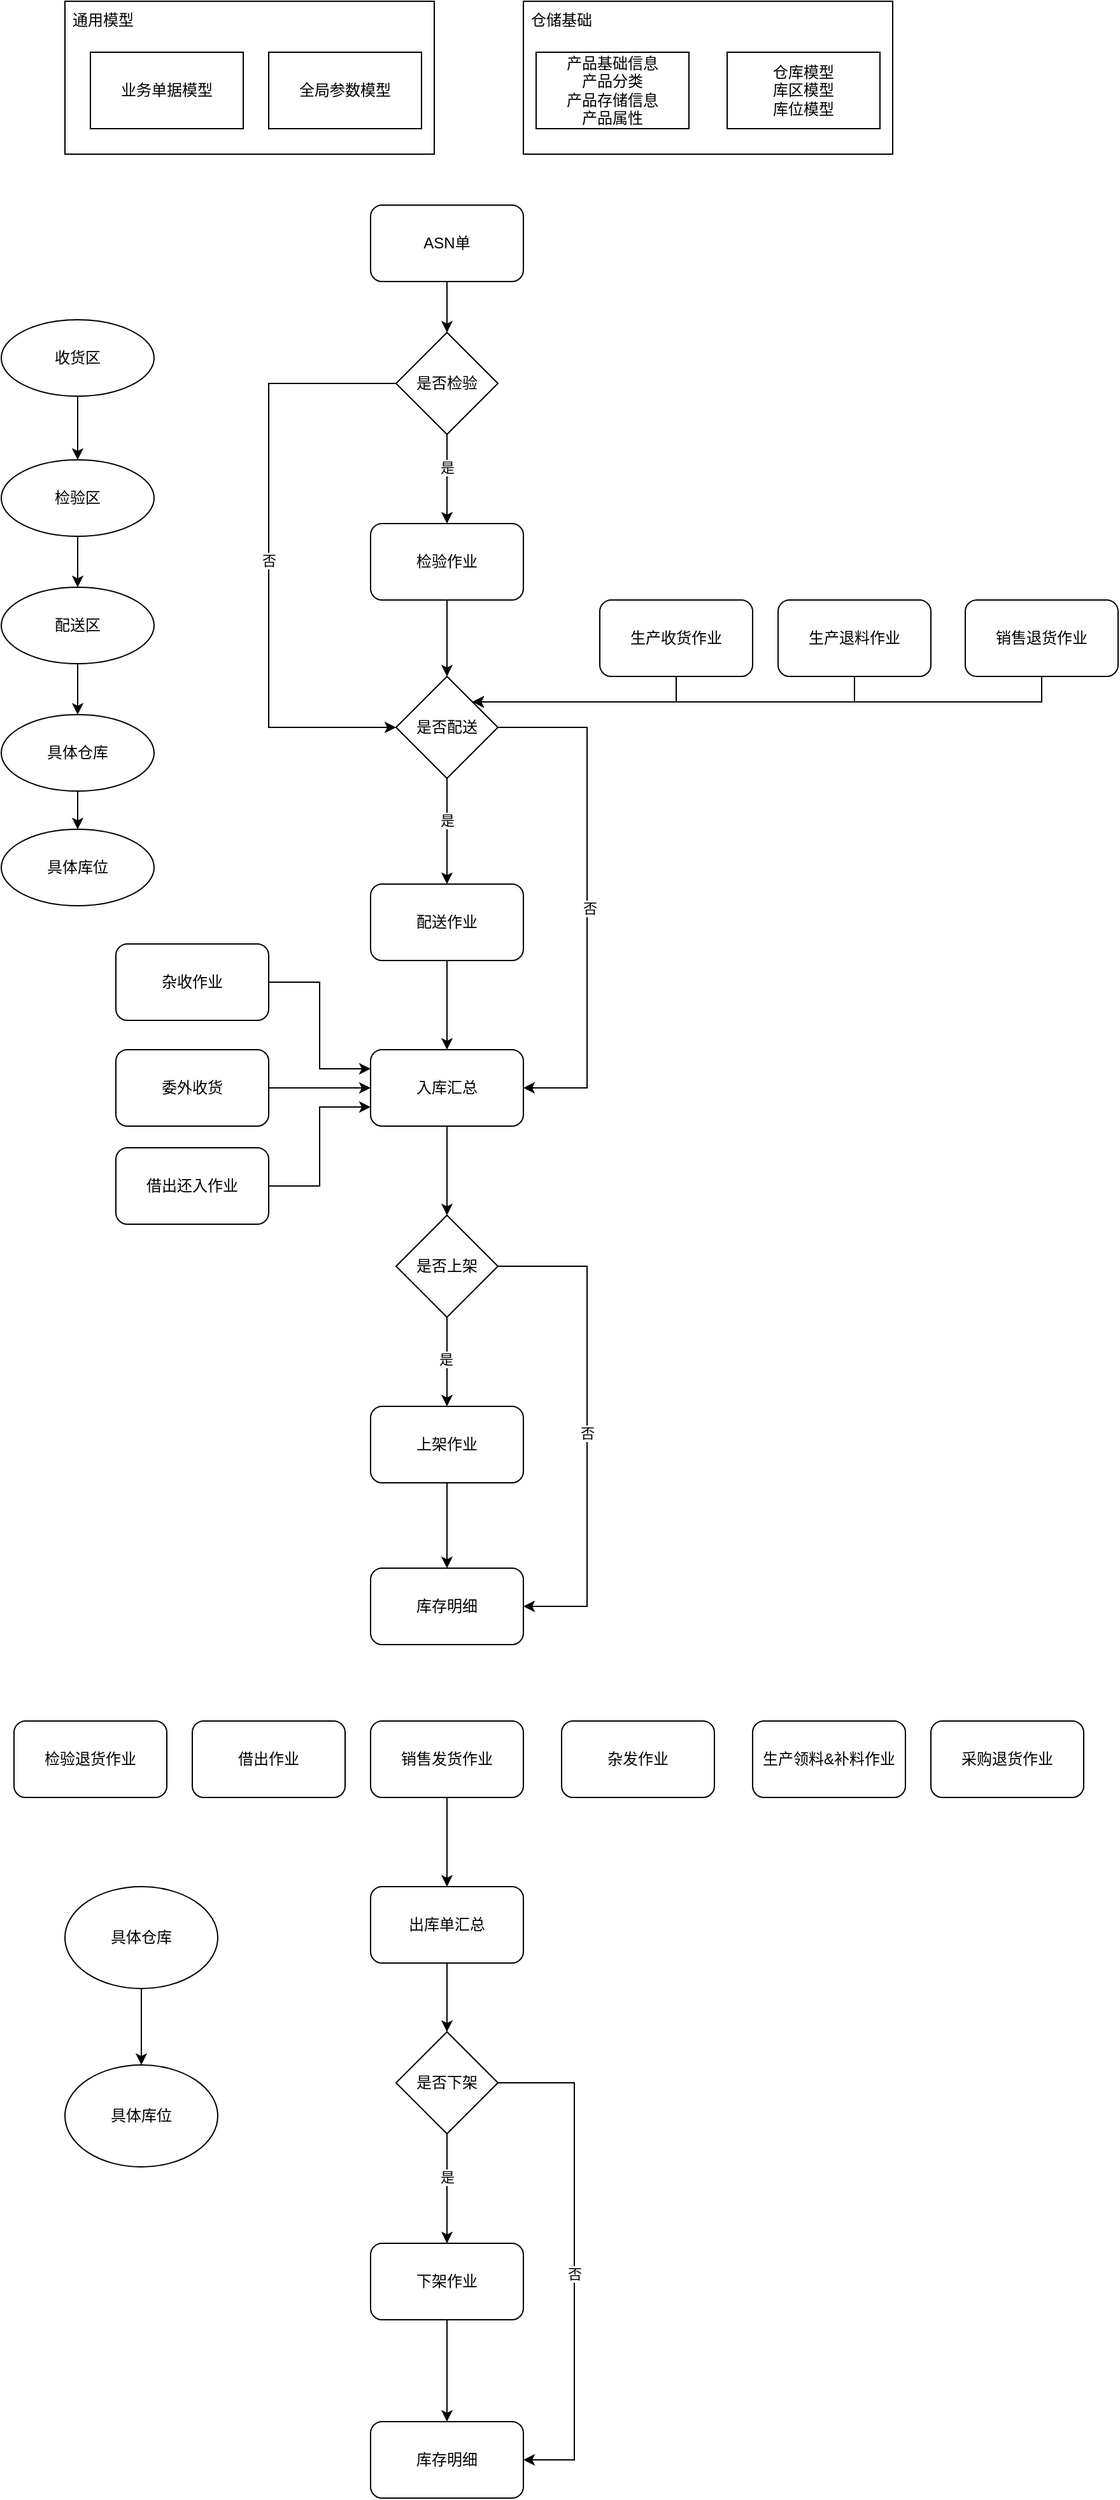 <mxfile version="24.7.0" type="github">
  <diagram name="第 1 页" id="NQLv_MpmytoHFFUW08y5">
    <mxGraphModel dx="986" dy="509" grid="1" gridSize="10" guides="1" tooltips="1" connect="1" arrows="1" fold="1" page="1" pageScale="1" pageWidth="827" pageHeight="1169" math="0" shadow="0">
      <root>
        <mxCell id="0" />
        <mxCell id="1" parent="0" />
        <mxCell id="dZm226O0PP0LnAUSpwi5-7" value="" style="rounded=0;whiteSpace=wrap;html=1;" vertex="1" parent="1">
          <mxGeometry x="480" y="80" width="290" height="120" as="geometry" />
        </mxCell>
        <mxCell id="dZm226O0PP0LnAUSpwi5-3" value="" style="rounded=0;whiteSpace=wrap;html=1;" vertex="1" parent="1">
          <mxGeometry x="120" y="80" width="290" height="120" as="geometry" />
        </mxCell>
        <mxCell id="dZm226O0PP0LnAUSpwi5-1" value="业务单据模型" style="rounded=0;whiteSpace=wrap;html=1;" vertex="1" parent="1">
          <mxGeometry x="140" y="120" width="120" height="60" as="geometry" />
        </mxCell>
        <mxCell id="dZm226O0PP0LnAUSpwi5-2" value="全局参数模型" style="rounded=0;whiteSpace=wrap;html=1;" vertex="1" parent="1">
          <mxGeometry x="280" y="120" width="120" height="60" as="geometry" />
        </mxCell>
        <mxCell id="dZm226O0PP0LnAUSpwi5-4" value="通用模型" style="text;html=1;align=center;verticalAlign=middle;whiteSpace=wrap;rounded=0;" vertex="1" parent="1">
          <mxGeometry x="120" y="80" width="60" height="30" as="geometry" />
        </mxCell>
        <mxCell id="dZm226O0PP0LnAUSpwi5-5" value="仓库模型&lt;div&gt;库区模型&lt;/div&gt;&lt;div&gt;库位模型&lt;/div&gt;" style="rounded=0;whiteSpace=wrap;html=1;" vertex="1" parent="1">
          <mxGeometry x="640" y="120" width="120" height="60" as="geometry" />
        </mxCell>
        <mxCell id="dZm226O0PP0LnAUSpwi5-6" value="产品基础信息&lt;div&gt;产品分类&lt;/div&gt;&lt;div&gt;产品存储信息&lt;/div&gt;&lt;div&gt;产品属性&lt;/div&gt;" style="rounded=0;whiteSpace=wrap;html=1;" vertex="1" parent="1">
          <mxGeometry x="490" y="120" width="120" height="60" as="geometry" />
        </mxCell>
        <mxCell id="dZm226O0PP0LnAUSpwi5-8" value="仓储基础" style="text;html=1;align=center;verticalAlign=middle;whiteSpace=wrap;rounded=0;" vertex="1" parent="1">
          <mxGeometry x="480" y="80" width="60" height="30" as="geometry" />
        </mxCell>
        <mxCell id="dZm226O0PP0LnAUSpwi5-13" style="edgeStyle=orthogonalEdgeStyle;rounded=0;orthogonalLoop=1;jettySize=auto;html=1;exitX=0.5;exitY=1;exitDx=0;exitDy=0;entryX=0.5;entryY=0;entryDx=0;entryDy=0;" edge="1" parent="1" source="dZm226O0PP0LnAUSpwi5-9" target="dZm226O0PP0LnAUSpwi5-11">
          <mxGeometry relative="1" as="geometry" />
        </mxCell>
        <mxCell id="dZm226O0PP0LnAUSpwi5-9" value="ASN单" style="rounded=1;whiteSpace=wrap;html=1;" vertex="1" parent="1">
          <mxGeometry x="360" y="240" width="120" height="60" as="geometry" />
        </mxCell>
        <mxCell id="dZm226O0PP0LnAUSpwi5-43" style="edgeStyle=orthogonalEdgeStyle;rounded=0;orthogonalLoop=1;jettySize=auto;html=1;exitX=0.5;exitY=1;exitDx=0;exitDy=0;entryX=0.5;entryY=0;entryDx=0;entryDy=0;" edge="1" parent="1" source="dZm226O0PP0LnAUSpwi5-11" target="dZm226O0PP0LnAUSpwi5-41">
          <mxGeometry relative="1" as="geometry" />
        </mxCell>
        <mxCell id="dZm226O0PP0LnAUSpwi5-47" value="是" style="edgeLabel;html=1;align=center;verticalAlign=middle;resizable=0;points=[];" vertex="1" connectable="0" parent="dZm226O0PP0LnAUSpwi5-43">
          <mxGeometry x="-0.257" relative="1" as="geometry">
            <mxPoint as="offset" />
          </mxGeometry>
        </mxCell>
        <mxCell id="dZm226O0PP0LnAUSpwi5-48" style="edgeStyle=orthogonalEdgeStyle;rounded=0;orthogonalLoop=1;jettySize=auto;html=1;exitX=0;exitY=0.5;exitDx=0;exitDy=0;entryX=0;entryY=0.5;entryDx=0;entryDy=0;" edge="1" parent="1" source="dZm226O0PP0LnAUSpwi5-11" target="dZm226O0PP0LnAUSpwi5-42">
          <mxGeometry relative="1" as="geometry">
            <Array as="points">
              <mxPoint x="280" y="380" />
              <mxPoint x="280" y="650" />
            </Array>
          </mxGeometry>
        </mxCell>
        <mxCell id="dZm226O0PP0LnAUSpwi5-49" value="否" style="edgeLabel;html=1;align=center;verticalAlign=middle;resizable=0;points=[];" vertex="1" connectable="0" parent="dZm226O0PP0LnAUSpwi5-48">
          <mxGeometry x="0.017" relative="1" as="geometry">
            <mxPoint as="offset" />
          </mxGeometry>
        </mxCell>
        <mxCell id="dZm226O0PP0LnAUSpwi5-11" value="是否检验" style="rhombus;whiteSpace=wrap;html=1;" vertex="1" parent="1">
          <mxGeometry x="380" y="340" width="80" height="80" as="geometry" />
        </mxCell>
        <mxCell id="dZm226O0PP0LnAUSpwi5-34" style="edgeStyle=orthogonalEdgeStyle;rounded=0;orthogonalLoop=1;jettySize=auto;html=1;exitX=0.5;exitY=1;exitDx=0;exitDy=0;entryX=0.5;entryY=0;entryDx=0;entryDy=0;" edge="1" parent="1" source="dZm226O0PP0LnAUSpwi5-27" target="dZm226O0PP0LnAUSpwi5-33">
          <mxGeometry relative="1" as="geometry" />
        </mxCell>
        <mxCell id="dZm226O0PP0LnAUSpwi5-27" value="配送作业" style="rounded=1;whiteSpace=wrap;html=1;" vertex="1" parent="1">
          <mxGeometry x="360" y="773" width="120" height="60" as="geometry" />
        </mxCell>
        <mxCell id="dZm226O0PP0LnAUSpwi5-37" style="edgeStyle=orthogonalEdgeStyle;rounded=0;orthogonalLoop=1;jettySize=auto;html=1;exitX=0.5;exitY=1;exitDx=0;exitDy=0;" edge="1" parent="1" source="dZm226O0PP0LnAUSpwi5-32" target="dZm226O0PP0LnAUSpwi5-36">
          <mxGeometry relative="1" as="geometry" />
        </mxCell>
        <mxCell id="dZm226O0PP0LnAUSpwi5-38" value="是" style="edgeLabel;html=1;align=center;verticalAlign=middle;resizable=0;points=[];" vertex="1" connectable="0" parent="dZm226O0PP0LnAUSpwi5-37">
          <mxGeometry x="-0.051" y="-1" relative="1" as="geometry">
            <mxPoint as="offset" />
          </mxGeometry>
        </mxCell>
        <mxCell id="dZm226O0PP0LnAUSpwi5-54" style="edgeStyle=orthogonalEdgeStyle;rounded=0;orthogonalLoop=1;jettySize=auto;html=1;exitX=1;exitY=0.5;exitDx=0;exitDy=0;entryX=1;entryY=0.5;entryDx=0;entryDy=0;" edge="1" parent="1" source="dZm226O0PP0LnAUSpwi5-32" target="dZm226O0PP0LnAUSpwi5-52">
          <mxGeometry relative="1" as="geometry">
            <Array as="points">
              <mxPoint x="530" y="1073" />
              <mxPoint x="530" y="1340" />
            </Array>
          </mxGeometry>
        </mxCell>
        <mxCell id="dZm226O0PP0LnAUSpwi5-55" value="否" style="edgeLabel;html=1;align=center;verticalAlign=middle;resizable=0;points=[];" vertex="1" connectable="0" parent="dZm226O0PP0LnAUSpwi5-54">
          <mxGeometry x="0.039" relative="1" as="geometry">
            <mxPoint as="offset" />
          </mxGeometry>
        </mxCell>
        <mxCell id="dZm226O0PP0LnAUSpwi5-32" value="是否上架" style="rhombus;whiteSpace=wrap;html=1;" vertex="1" parent="1">
          <mxGeometry x="380" y="1033" width="80" height="80" as="geometry" />
        </mxCell>
        <mxCell id="dZm226O0PP0LnAUSpwi5-35" style="edgeStyle=orthogonalEdgeStyle;rounded=0;orthogonalLoop=1;jettySize=auto;html=1;exitX=0.5;exitY=1;exitDx=0;exitDy=0;entryX=0.5;entryY=0;entryDx=0;entryDy=0;" edge="1" parent="1" source="dZm226O0PP0LnAUSpwi5-33" target="dZm226O0PP0LnAUSpwi5-32">
          <mxGeometry relative="1" as="geometry" />
        </mxCell>
        <mxCell id="dZm226O0PP0LnAUSpwi5-33" value="入库汇总" style="rounded=1;whiteSpace=wrap;html=1;" vertex="1" parent="1">
          <mxGeometry x="360" y="903" width="120" height="60" as="geometry" />
        </mxCell>
        <mxCell id="dZm226O0PP0LnAUSpwi5-53" style="edgeStyle=orthogonalEdgeStyle;rounded=0;orthogonalLoop=1;jettySize=auto;html=1;exitX=0.5;exitY=1;exitDx=0;exitDy=0;entryX=0.5;entryY=0;entryDx=0;entryDy=0;" edge="1" parent="1" source="dZm226O0PP0LnAUSpwi5-36" target="dZm226O0PP0LnAUSpwi5-52">
          <mxGeometry relative="1" as="geometry" />
        </mxCell>
        <mxCell id="dZm226O0PP0LnAUSpwi5-36" value="上架作业" style="rounded=1;whiteSpace=wrap;html=1;" vertex="1" parent="1">
          <mxGeometry x="360" y="1183" width="120" height="60" as="geometry" />
        </mxCell>
        <mxCell id="dZm226O0PP0LnAUSpwi5-46" style="edgeStyle=orthogonalEdgeStyle;rounded=0;orthogonalLoop=1;jettySize=auto;html=1;exitX=0.5;exitY=1;exitDx=0;exitDy=0;" edge="1" parent="1" source="dZm226O0PP0LnAUSpwi5-41" target="dZm226O0PP0LnAUSpwi5-42">
          <mxGeometry relative="1" as="geometry" />
        </mxCell>
        <mxCell id="dZm226O0PP0LnAUSpwi5-41" value="检验作业" style="rounded=1;whiteSpace=wrap;html=1;" vertex="1" parent="1">
          <mxGeometry x="360" y="490" width="120" height="60" as="geometry" />
        </mxCell>
        <mxCell id="dZm226O0PP0LnAUSpwi5-44" style="edgeStyle=orthogonalEdgeStyle;rounded=0;orthogonalLoop=1;jettySize=auto;html=1;exitX=0.5;exitY=1;exitDx=0;exitDy=0;entryX=0.5;entryY=0;entryDx=0;entryDy=0;" edge="1" parent="1" source="dZm226O0PP0LnAUSpwi5-42" target="dZm226O0PP0LnAUSpwi5-27">
          <mxGeometry relative="1" as="geometry" />
        </mxCell>
        <mxCell id="dZm226O0PP0LnAUSpwi5-45" value="是" style="edgeLabel;html=1;align=center;verticalAlign=middle;resizable=0;points=[];" vertex="1" connectable="0" parent="dZm226O0PP0LnAUSpwi5-44">
          <mxGeometry x="-0.205" relative="1" as="geometry">
            <mxPoint as="offset" />
          </mxGeometry>
        </mxCell>
        <mxCell id="dZm226O0PP0LnAUSpwi5-50" style="edgeStyle=orthogonalEdgeStyle;rounded=0;orthogonalLoop=1;jettySize=auto;html=1;exitX=1;exitY=0.5;exitDx=0;exitDy=0;entryX=1;entryY=0.5;entryDx=0;entryDy=0;" edge="1" parent="1" source="dZm226O0PP0LnAUSpwi5-42" target="dZm226O0PP0LnAUSpwi5-33">
          <mxGeometry relative="1" as="geometry">
            <Array as="points">
              <mxPoint x="530" y="650" />
              <mxPoint x="530" y="933" />
            </Array>
          </mxGeometry>
        </mxCell>
        <mxCell id="dZm226O0PP0LnAUSpwi5-51" value="否" style="edgeLabel;html=1;align=center;verticalAlign=middle;resizable=0;points=[];" vertex="1" connectable="0" parent="dZm226O0PP0LnAUSpwi5-50">
          <mxGeometry x="0.052" y="2" relative="1" as="geometry">
            <mxPoint as="offset" />
          </mxGeometry>
        </mxCell>
        <mxCell id="dZm226O0PP0LnAUSpwi5-42" value="是否配送" style="rhombus;whiteSpace=wrap;html=1;" vertex="1" parent="1">
          <mxGeometry x="380" y="610" width="80" height="80" as="geometry" />
        </mxCell>
        <mxCell id="dZm226O0PP0LnAUSpwi5-52" value="库存明细" style="rounded=1;whiteSpace=wrap;html=1;" vertex="1" parent="1">
          <mxGeometry x="360" y="1310" width="120" height="60" as="geometry" />
        </mxCell>
        <mxCell id="dZm226O0PP0LnAUSpwi5-68" style="edgeStyle=orthogonalEdgeStyle;rounded=0;orthogonalLoop=1;jettySize=auto;html=1;exitX=0.5;exitY=1;exitDx=0;exitDy=0;entryX=1;entryY=0;entryDx=0;entryDy=0;" edge="1" parent="1" source="dZm226O0PP0LnAUSpwi5-60" target="dZm226O0PP0LnAUSpwi5-42">
          <mxGeometry relative="1" as="geometry" />
        </mxCell>
        <mxCell id="dZm226O0PP0LnAUSpwi5-60" value="生产收货作业" style="rounded=1;whiteSpace=wrap;html=1;" vertex="1" parent="1">
          <mxGeometry x="540" y="550" width="120" height="60" as="geometry" />
        </mxCell>
        <mxCell id="dZm226O0PP0LnAUSpwi5-69" style="edgeStyle=orthogonalEdgeStyle;rounded=0;orthogonalLoop=1;jettySize=auto;html=1;exitX=0.5;exitY=1;exitDx=0;exitDy=0;entryX=1;entryY=0;entryDx=0;entryDy=0;" edge="1" parent="1" source="dZm226O0PP0LnAUSpwi5-61" target="dZm226O0PP0LnAUSpwi5-42">
          <mxGeometry relative="1" as="geometry" />
        </mxCell>
        <mxCell id="dZm226O0PP0LnAUSpwi5-61" value="生产退料作业" style="rounded=1;whiteSpace=wrap;html=1;" vertex="1" parent="1">
          <mxGeometry x="680" y="550" width="120" height="60" as="geometry" />
        </mxCell>
        <mxCell id="dZm226O0PP0LnAUSpwi5-70" style="edgeStyle=orthogonalEdgeStyle;rounded=0;orthogonalLoop=1;jettySize=auto;html=1;exitX=0.5;exitY=1;exitDx=0;exitDy=0;entryX=1;entryY=0;entryDx=0;entryDy=0;" edge="1" parent="1" source="dZm226O0PP0LnAUSpwi5-62" target="dZm226O0PP0LnAUSpwi5-42">
          <mxGeometry relative="1" as="geometry" />
        </mxCell>
        <mxCell id="dZm226O0PP0LnAUSpwi5-62" value="销售退货作业" style="rounded=1;whiteSpace=wrap;html=1;" vertex="1" parent="1">
          <mxGeometry x="827" y="550" width="120" height="60" as="geometry" />
        </mxCell>
        <mxCell id="dZm226O0PP0LnAUSpwi5-66" style="edgeStyle=orthogonalEdgeStyle;rounded=0;orthogonalLoop=1;jettySize=auto;html=1;exitX=1;exitY=0.5;exitDx=0;exitDy=0;entryX=0;entryY=0.25;entryDx=0;entryDy=0;" edge="1" parent="1" source="dZm226O0PP0LnAUSpwi5-63" target="dZm226O0PP0LnAUSpwi5-33">
          <mxGeometry relative="1" as="geometry" />
        </mxCell>
        <mxCell id="dZm226O0PP0LnAUSpwi5-63" value="&lt;span style=&quot;color: rgba(0, 0, 0, 0); font-family: monospace; font-size: 0px; text-align: start; text-wrap-mode: nowrap;&quot;&gt;%3CmxGraphModel%3E%3Croot%3E%3CmxCell%20id%3D%220%22%2F%3E%3CmxCell%20id%3D%221%22%20parent%3D%220%22%2F%3E%3CmxCell%20id%3D%222%22%20value%3D%22%E9%94%80%E5%94%AE%E9%80%80%E8%B4%A7%E4%BD%9C%E4%B8%9A%22%20style%3D%22rounded%3D1%3BwhiteSpace%3Dwrap%3Bhtml%3D1%3B%22%20vertex%3D%221%22%20parent%3D%221%22%3E%3CmxGeometry%20x%3D%22827%22%20y%3D%22550%22%20width%3D%22120%22%20height%3D%2260%22%20as%3D%22geometry%22%2F%3E%3C%2FmxCell%3E%3C%2Froot%3E%3C%2FmxGraphModel%3E&lt;/span&gt;杂收作业" style="rounded=1;whiteSpace=wrap;html=1;" vertex="1" parent="1">
          <mxGeometry x="160" y="820" width="120" height="60" as="geometry" />
        </mxCell>
        <mxCell id="dZm226O0PP0LnAUSpwi5-67" style="edgeStyle=orthogonalEdgeStyle;rounded=0;orthogonalLoop=1;jettySize=auto;html=1;exitX=1;exitY=0.5;exitDx=0;exitDy=0;entryX=0;entryY=0.75;entryDx=0;entryDy=0;" edge="1" parent="1" source="dZm226O0PP0LnAUSpwi5-64" target="dZm226O0PP0LnAUSpwi5-33">
          <mxGeometry relative="1" as="geometry" />
        </mxCell>
        <mxCell id="dZm226O0PP0LnAUSpwi5-64" value="借出还入作业" style="rounded=1;whiteSpace=wrap;html=1;" vertex="1" parent="1">
          <mxGeometry x="160" y="980" width="120" height="60" as="geometry" />
        </mxCell>
        <mxCell id="dZm226O0PP0LnAUSpwi5-113" style="edgeStyle=orthogonalEdgeStyle;rounded=0;orthogonalLoop=1;jettySize=auto;html=1;exitX=0.5;exitY=1;exitDx=0;exitDy=0;entryX=0.5;entryY=0;entryDx=0;entryDy=0;" edge="1" parent="1" source="dZm226O0PP0LnAUSpwi5-72" target="dZm226O0PP0LnAUSpwi5-90">
          <mxGeometry relative="1" as="geometry" />
        </mxCell>
        <mxCell id="dZm226O0PP0LnAUSpwi5-72" value="销售发货作业" style="rounded=1;whiteSpace=wrap;html=1;" vertex="1" parent="1">
          <mxGeometry x="360" y="1430" width="120" height="60" as="geometry" />
        </mxCell>
        <mxCell id="dZm226O0PP0LnAUSpwi5-114" style="edgeStyle=orthogonalEdgeStyle;rounded=0;orthogonalLoop=1;jettySize=auto;html=1;exitX=0.5;exitY=1;exitDx=0;exitDy=0;entryX=0.5;entryY=0;entryDx=0;entryDy=0;" edge="1" parent="1" source="dZm226O0PP0LnAUSpwi5-79" target="dZm226O0PP0LnAUSpwi5-96">
          <mxGeometry relative="1" as="geometry" />
        </mxCell>
        <mxCell id="dZm226O0PP0LnAUSpwi5-79" value="下架作业" style="rounded=1;whiteSpace=wrap;html=1;" vertex="1" parent="1">
          <mxGeometry x="360" y="1840" width="120" height="60" as="geometry" />
        </mxCell>
        <mxCell id="dZm226O0PP0LnAUSpwi5-89" style="edgeStyle=orthogonalEdgeStyle;rounded=0;orthogonalLoop=1;jettySize=auto;html=1;exitX=0.5;exitY=1;exitDx=0;exitDy=0;" edge="1" parent="1" source="dZm226O0PP0LnAUSpwi5-90" target="dZm226O0PP0LnAUSpwi5-95">
          <mxGeometry relative="1" as="geometry" />
        </mxCell>
        <mxCell id="dZm226O0PP0LnAUSpwi5-90" value="出库单汇总" style="rounded=1;whiteSpace=wrap;html=1;" vertex="1" parent="1">
          <mxGeometry x="360" y="1560" width="120" height="60" as="geometry" />
        </mxCell>
        <mxCell id="dZm226O0PP0LnAUSpwi5-91" style="edgeStyle=orthogonalEdgeStyle;rounded=0;orthogonalLoop=1;jettySize=auto;html=1;exitX=0.5;exitY=1;exitDx=0;exitDy=0;entryX=0.5;entryY=0;entryDx=0;entryDy=0;" edge="1" parent="1" source="dZm226O0PP0LnAUSpwi5-95" target="dZm226O0PP0LnAUSpwi5-79">
          <mxGeometry relative="1" as="geometry" />
        </mxCell>
        <mxCell id="dZm226O0PP0LnAUSpwi5-92" value="是" style="edgeLabel;html=1;align=center;verticalAlign=middle;resizable=0;points=[];" vertex="1" connectable="0" parent="dZm226O0PP0LnAUSpwi5-91">
          <mxGeometry x="-0.205" relative="1" as="geometry">
            <mxPoint as="offset" />
          </mxGeometry>
        </mxCell>
        <mxCell id="dZm226O0PP0LnAUSpwi5-115" style="edgeStyle=orthogonalEdgeStyle;rounded=0;orthogonalLoop=1;jettySize=auto;html=1;exitX=1;exitY=0.5;exitDx=0;exitDy=0;entryX=1;entryY=0.5;entryDx=0;entryDy=0;" edge="1" parent="1" source="dZm226O0PP0LnAUSpwi5-95" target="dZm226O0PP0LnAUSpwi5-96">
          <mxGeometry relative="1" as="geometry">
            <Array as="points">
              <mxPoint x="520" y="1714" />
              <mxPoint x="520" y="2010" />
            </Array>
          </mxGeometry>
        </mxCell>
        <mxCell id="dZm226O0PP0LnAUSpwi5-116" value="否" style="edgeLabel;html=1;align=center;verticalAlign=middle;resizable=0;points=[];" vertex="1" connectable="0" parent="dZm226O0PP0LnAUSpwi5-115">
          <mxGeometry x="0.061" relative="1" as="geometry">
            <mxPoint as="offset" />
          </mxGeometry>
        </mxCell>
        <mxCell id="dZm226O0PP0LnAUSpwi5-95" value="是否下架" style="rhombus;whiteSpace=wrap;html=1;" vertex="1" parent="1">
          <mxGeometry x="380" y="1674" width="80" height="80" as="geometry" />
        </mxCell>
        <mxCell id="dZm226O0PP0LnAUSpwi5-96" value="库存明细" style="rounded=1;whiteSpace=wrap;html=1;" vertex="1" parent="1">
          <mxGeometry x="360" y="1980" width="120" height="60" as="geometry" />
        </mxCell>
        <mxCell id="dZm226O0PP0LnAUSpwi5-106" style="edgeStyle=orthogonalEdgeStyle;rounded=0;orthogonalLoop=1;jettySize=auto;html=1;exitX=1;exitY=0.5;exitDx=0;exitDy=0;entryX=0;entryY=0.5;entryDx=0;entryDy=0;" edge="1" parent="1" source="dZm226O0PP0LnAUSpwi5-105" target="dZm226O0PP0LnAUSpwi5-33">
          <mxGeometry relative="1" as="geometry" />
        </mxCell>
        <mxCell id="dZm226O0PP0LnAUSpwi5-105" value="委外收货" style="rounded=1;whiteSpace=wrap;html=1;" vertex="1" parent="1">
          <mxGeometry x="160" y="903" width="120" height="60" as="geometry" />
        </mxCell>
        <mxCell id="dZm226O0PP0LnAUSpwi5-107" value="杂发作业" style="rounded=1;whiteSpace=wrap;html=1;" vertex="1" parent="1">
          <mxGeometry x="510" y="1430" width="120" height="60" as="geometry" />
        </mxCell>
        <mxCell id="dZm226O0PP0LnAUSpwi5-108" value="借出作业" style="rounded=1;whiteSpace=wrap;html=1;" vertex="1" parent="1">
          <mxGeometry x="220" y="1430" width="120" height="60" as="geometry" />
        </mxCell>
        <mxCell id="dZm226O0PP0LnAUSpwi5-109" value="检验退货作业" style="rounded=1;whiteSpace=wrap;html=1;" vertex="1" parent="1">
          <mxGeometry x="80" y="1430" width="120" height="60" as="geometry" />
        </mxCell>
        <mxCell id="dZm226O0PP0LnAUSpwi5-110" value="生产领料&amp;amp;补料作业" style="rounded=1;whiteSpace=wrap;html=1;" vertex="1" parent="1">
          <mxGeometry x="660" y="1430" width="120" height="60" as="geometry" />
        </mxCell>
        <mxCell id="dZm226O0PP0LnAUSpwi5-112" value="采购退货作业" style="rounded=1;whiteSpace=wrap;html=1;" vertex="1" parent="1">
          <mxGeometry x="800" y="1430" width="120" height="60" as="geometry" />
        </mxCell>
        <mxCell id="dZm226O0PP0LnAUSpwi5-122" style="edgeStyle=orthogonalEdgeStyle;rounded=0;orthogonalLoop=1;jettySize=auto;html=1;exitX=0.5;exitY=1;exitDx=0;exitDy=0;entryX=0.5;entryY=0;entryDx=0;entryDy=0;" edge="1" parent="1" source="dZm226O0PP0LnAUSpwi5-117" target="dZm226O0PP0LnAUSpwi5-118">
          <mxGeometry relative="1" as="geometry" />
        </mxCell>
        <mxCell id="dZm226O0PP0LnAUSpwi5-117" value="收货区" style="ellipse;whiteSpace=wrap;html=1;" vertex="1" parent="1">
          <mxGeometry x="70" y="330" width="120" height="60" as="geometry" />
        </mxCell>
        <mxCell id="dZm226O0PP0LnAUSpwi5-123" style="edgeStyle=orthogonalEdgeStyle;rounded=0;orthogonalLoop=1;jettySize=auto;html=1;exitX=0.5;exitY=1;exitDx=0;exitDy=0;entryX=0.5;entryY=0;entryDx=0;entryDy=0;" edge="1" parent="1" source="dZm226O0PP0LnAUSpwi5-118" target="dZm226O0PP0LnAUSpwi5-120">
          <mxGeometry relative="1" as="geometry" />
        </mxCell>
        <mxCell id="dZm226O0PP0LnAUSpwi5-118" value="检验区" style="ellipse;whiteSpace=wrap;html=1;" vertex="1" parent="1">
          <mxGeometry x="70" y="440" width="120" height="60" as="geometry" />
        </mxCell>
        <mxCell id="dZm226O0PP0LnAUSpwi5-126" style="edgeStyle=orthogonalEdgeStyle;rounded=0;orthogonalLoop=1;jettySize=auto;html=1;exitX=0.5;exitY=1;exitDx=0;exitDy=0;entryX=0.5;entryY=0;entryDx=0;entryDy=0;" edge="1" parent="1" source="dZm226O0PP0LnAUSpwi5-120" target="dZm226O0PP0LnAUSpwi5-124">
          <mxGeometry relative="1" as="geometry" />
        </mxCell>
        <mxCell id="dZm226O0PP0LnAUSpwi5-120" value="配送区" style="ellipse;whiteSpace=wrap;html=1;" vertex="1" parent="1">
          <mxGeometry x="70" y="540" width="120" height="60" as="geometry" />
        </mxCell>
        <mxCell id="dZm226O0PP0LnAUSpwi5-127" style="edgeStyle=orthogonalEdgeStyle;rounded=0;orthogonalLoop=1;jettySize=auto;html=1;exitX=0.5;exitY=1;exitDx=0;exitDy=0;entryX=0.5;entryY=0;entryDx=0;entryDy=0;" edge="1" parent="1" source="dZm226O0PP0LnAUSpwi5-124" target="dZm226O0PP0LnAUSpwi5-125">
          <mxGeometry relative="1" as="geometry" />
        </mxCell>
        <mxCell id="dZm226O0PP0LnAUSpwi5-124" value="具体仓库" style="ellipse;whiteSpace=wrap;html=1;" vertex="1" parent="1">
          <mxGeometry x="70" y="640" width="120" height="60" as="geometry" />
        </mxCell>
        <mxCell id="dZm226O0PP0LnAUSpwi5-125" value="具体库位" style="ellipse;whiteSpace=wrap;html=1;" vertex="1" parent="1">
          <mxGeometry x="70" y="730" width="120" height="60" as="geometry" />
        </mxCell>
        <mxCell id="dZm226O0PP0LnAUSpwi5-130" style="edgeStyle=orthogonalEdgeStyle;rounded=0;orthogonalLoop=1;jettySize=auto;html=1;exitX=0.5;exitY=1;exitDx=0;exitDy=0;entryX=0.5;entryY=0;entryDx=0;entryDy=0;" edge="1" parent="1" source="dZm226O0PP0LnAUSpwi5-128" target="dZm226O0PP0LnAUSpwi5-129">
          <mxGeometry relative="1" as="geometry" />
        </mxCell>
        <mxCell id="dZm226O0PP0LnAUSpwi5-128" value="具体仓库" style="ellipse;whiteSpace=wrap;html=1;" vertex="1" parent="1">
          <mxGeometry x="120" y="1560" width="120" height="80" as="geometry" />
        </mxCell>
        <mxCell id="dZm226O0PP0LnAUSpwi5-129" value="具体库位" style="ellipse;whiteSpace=wrap;html=1;" vertex="1" parent="1">
          <mxGeometry x="120" y="1700" width="120" height="80" as="geometry" />
        </mxCell>
      </root>
    </mxGraphModel>
  </diagram>
</mxfile>
